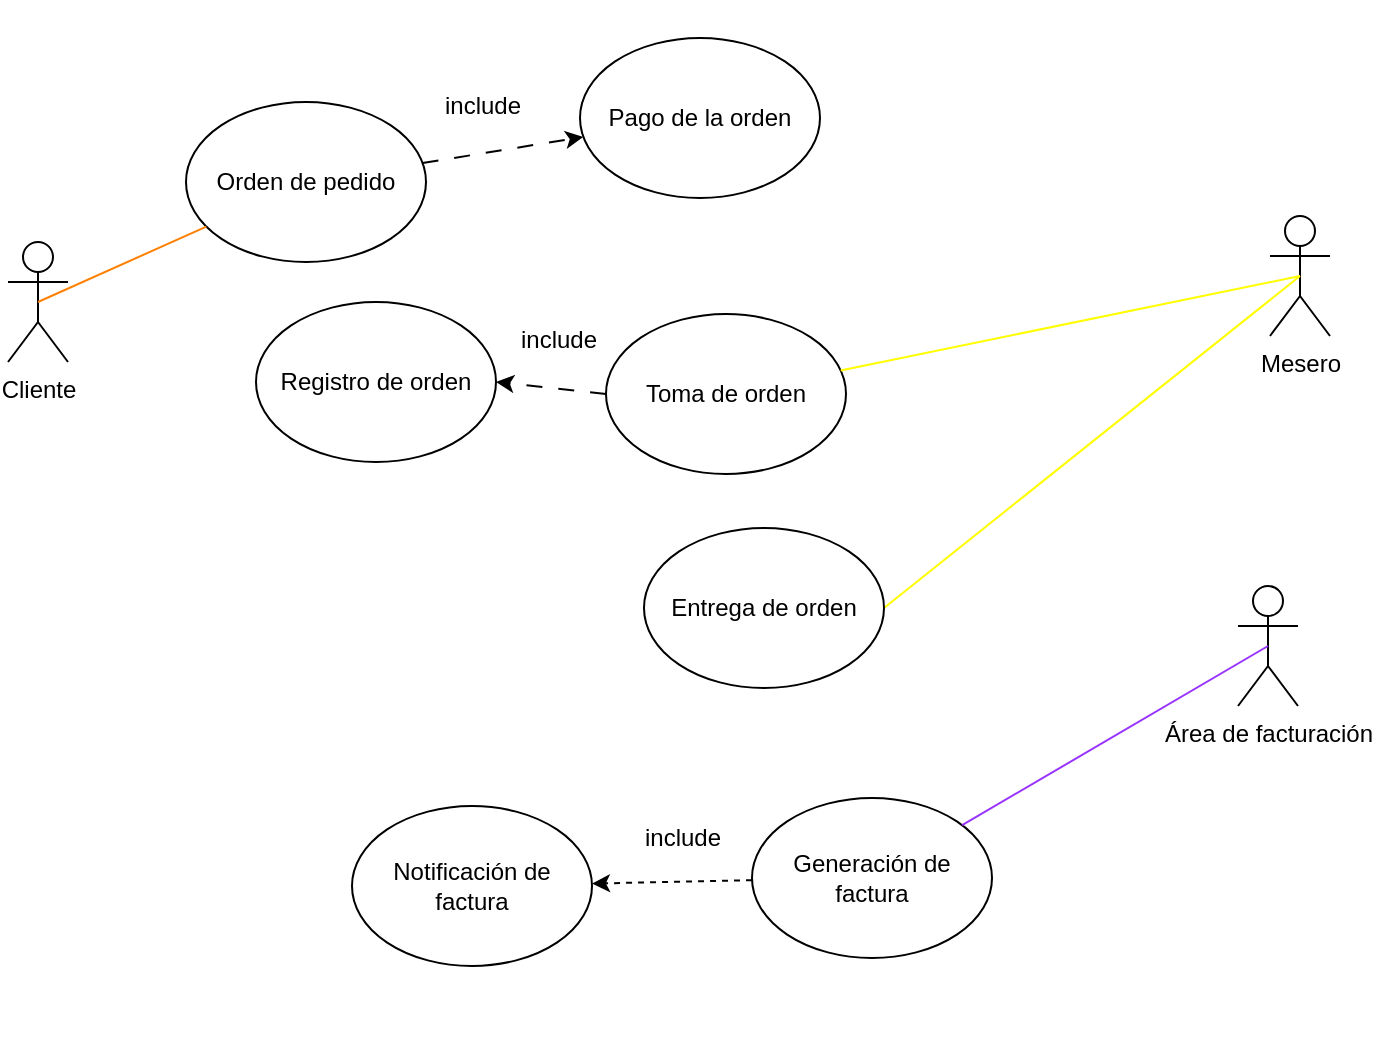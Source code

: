<mxfile version="24.1.0" type="device" pages="3">
  <diagram name="CasosDeUso" id="M7xr3wcyRH4fqapJd69M">
    <mxGraphModel dx="1050" dy="629" grid="0" gridSize="10" guides="1" tooltips="1" connect="1" arrows="1" fold="1" page="0" pageScale="1" pageWidth="827" pageHeight="1169" background="none" math="0" shadow="0">
      <root>
        <mxCell id="0" />
        <mxCell id="1" parent="0" />
        <mxCell id="8EH5IGFYuP0Oyn6NS1UA-30" value="" style="rounded=0;whiteSpace=wrap;html=1;fillColor=none;strokeColor=#FFFFFF;strokeWidth=4;" parent="1" vertex="1">
          <mxGeometry x="206" y="8" width="475" height="515" as="geometry" />
        </mxCell>
        <mxCell id="8EH5IGFYuP0Oyn6NS1UA-1" value="Registro de orden" style="ellipse;whiteSpace=wrap;html=1;" parent="1" vertex="1">
          <mxGeometry x="252" y="157" width="120" height="80" as="geometry" />
        </mxCell>
        <mxCell id="8EH5IGFYuP0Oyn6NS1UA-2" value="Toma de orden" style="ellipse;whiteSpace=wrap;html=1;" parent="1" vertex="1">
          <mxGeometry x="427" y="163" width="120" height="80" as="geometry" />
        </mxCell>
        <mxCell id="8EH5IGFYuP0Oyn6NS1UA-9" value="" style="rounded=0;orthogonalLoop=1;jettySize=auto;html=1;dashed=1;" parent="1" source="8EH5IGFYuP0Oyn6NS1UA-3" target="8EH5IGFYuP0Oyn6NS1UA-4" edge="1">
          <mxGeometry relative="1" as="geometry" />
        </mxCell>
        <mxCell id="8EH5IGFYuP0Oyn6NS1UA-3" value="Generación de factura" style="ellipse;whiteSpace=wrap;html=1;" parent="1" vertex="1">
          <mxGeometry x="500" y="405" width="120" height="80" as="geometry" />
        </mxCell>
        <mxCell id="8EH5IGFYuP0Oyn6NS1UA-4" value="Notificación de factura" style="ellipse;whiteSpace=wrap;html=1;" parent="1" vertex="1">
          <mxGeometry x="300" y="409" width="120" height="80" as="geometry" />
        </mxCell>
        <mxCell id="8EH5IGFYuP0Oyn6NS1UA-13" value="Cliente" style="shape=umlActor;verticalLabelPosition=bottom;verticalAlign=top;html=1;outlineConnect=0;" parent="1" vertex="1">
          <mxGeometry x="128" y="127" width="30" height="60" as="geometry" />
        </mxCell>
        <mxCell id="8EH5IGFYuP0Oyn6NS1UA-19" value="Mesero" style="shape=umlActor;verticalLabelPosition=bottom;verticalAlign=top;html=1;outlineConnect=0;" parent="1" vertex="1">
          <mxGeometry x="759" y="114" width="30" height="60" as="geometry" />
        </mxCell>
        <mxCell id="8EH5IGFYuP0Oyn6NS1UA-20" value="" style="endArrow=none;html=1;rounded=0;entryX=0.5;entryY=0.5;entryDx=0;entryDy=0;entryPerimeter=0;strokeColor=#FFFF00;" parent="1" source="8EH5IGFYuP0Oyn6NS1UA-2" target="8EH5IGFYuP0Oyn6NS1UA-19" edge="1">
          <mxGeometry width="50" height="50" relative="1" as="geometry">
            <mxPoint x="558" y="275" as="sourcePoint" />
            <mxPoint x="608" y="225" as="targetPoint" />
          </mxGeometry>
        </mxCell>
        <mxCell id="8EH5IGFYuP0Oyn6NS1UA-23" value="Área de facturación" style="shape=umlActor;verticalLabelPosition=bottom;verticalAlign=top;html=1;outlineConnect=0;" parent="1" vertex="1">
          <mxGeometry x="743" y="299" width="30" height="60" as="geometry" />
        </mxCell>
        <mxCell id="8EH5IGFYuP0Oyn6NS1UA-32" value="" style="endArrow=classic;html=1;rounded=0;dashed=1;dashPattern=8 8;exitX=0;exitY=0.5;exitDx=0;exitDy=0;entryX=1;entryY=0.5;entryDx=0;entryDy=0;" parent="1" source="8EH5IGFYuP0Oyn6NS1UA-2" target="8EH5IGFYuP0Oyn6NS1UA-1" edge="1">
          <mxGeometry width="50" height="50" relative="1" as="geometry">
            <mxPoint x="478" y="160" as="sourcePoint" />
            <mxPoint x="350.116" y="148.32" as="targetPoint" />
          </mxGeometry>
        </mxCell>
        <mxCell id="8EH5IGFYuP0Oyn6NS1UA-33" value="Orden de pedido" style="ellipse;whiteSpace=wrap;html=1;" parent="1" vertex="1">
          <mxGeometry x="217" y="57" width="120" height="80" as="geometry" />
        </mxCell>
        <mxCell id="EemuT5XTlh5xnBEi4JDt-3" value="Pago de la orden" style="ellipse;whiteSpace=wrap;html=1;" parent="1" vertex="1">
          <mxGeometry x="414" y="25" width="120" height="80" as="geometry" />
        </mxCell>
        <mxCell id="EemuT5XTlh5xnBEi4JDt-7" value="" style="endArrow=none;html=1;rounded=0;exitX=0.5;exitY=0.5;exitDx=0;exitDy=0;exitPerimeter=0;strokeColor=#FF8000;" parent="1" source="8EH5IGFYuP0Oyn6NS1UA-13" target="8EH5IGFYuP0Oyn6NS1UA-33" edge="1">
          <mxGeometry width="50" height="50" relative="1" as="geometry">
            <mxPoint x="33" y="167" as="sourcePoint" />
            <mxPoint x="281" y="258" as="targetPoint" />
          </mxGeometry>
        </mxCell>
        <mxCell id="EemuT5XTlh5xnBEi4JDt-9" value="" style="endArrow=none;html=1;rounded=0;entryX=0.5;entryY=0.5;entryDx=0;entryDy=0;entryPerimeter=0;strokeColor=#9933FF;" parent="1" source="8EH5IGFYuP0Oyn6NS1UA-3" target="8EH5IGFYuP0Oyn6NS1UA-23" edge="1">
          <mxGeometry width="50" height="50" relative="1" as="geometry">
            <mxPoint x="383" y="393" as="sourcePoint" />
            <mxPoint x="768" y="339" as="targetPoint" />
          </mxGeometry>
        </mxCell>
        <mxCell id="EemuT5XTlh5xnBEi4JDt-10" value="" style="endArrow=classic;html=1;rounded=0;dashed=1;dashPattern=8 8;" parent="1" source="8EH5IGFYuP0Oyn6NS1UA-33" target="EemuT5XTlh5xnBEi4JDt-3" edge="1">
          <mxGeometry width="50" height="50" relative="1" as="geometry">
            <mxPoint x="394" y="278" as="sourcePoint" />
            <mxPoint x="446" y="279" as="targetPoint" />
          </mxGeometry>
        </mxCell>
        <mxCell id="ghJok0T495TV72HKHVQO-1" value="" style="endArrow=none;html=1;rounded=0;entryX=0.5;entryY=0.5;entryDx=0;entryDy=0;entryPerimeter=0;strokeColor=#FFFF00;exitX=1;exitY=0.5;exitDx=0;exitDy=0;" parent="1" source="JSY6znA_VenreNKL_Xk7-1" target="8EH5IGFYuP0Oyn6NS1UA-19" edge="1">
          <mxGeometry width="50" height="50" relative="1" as="geometry">
            <mxPoint x="556" y="257" as="sourcePoint" />
            <mxPoint x="784" y="154" as="targetPoint" />
          </mxGeometry>
        </mxCell>
        <mxCell id="ubxx2xAviYEVsf6ttLy--1" value="include" style="text;html=1;align=center;verticalAlign=middle;resizable=0;points=[];autosize=1;strokeColor=none;fillColor=none;" parent="1" vertex="1">
          <mxGeometry x="337" y="46" width="55" height="26" as="geometry" />
        </mxCell>
        <mxCell id="ubxx2xAviYEVsf6ttLy--10" value="include" style="text;html=1;align=center;verticalAlign=middle;resizable=0;points=[];autosize=1;strokeColor=none;fillColor=none;" parent="1" vertex="1">
          <mxGeometry x="437" y="412" width="55" height="26" as="geometry" />
        </mxCell>
        <mxCell id="JSY6znA_VenreNKL_Xk7-1" value="Entrega de orden" style="ellipse;whiteSpace=wrap;html=1;" parent="1" vertex="1">
          <mxGeometry x="446" y="270" width="120" height="80" as="geometry" />
        </mxCell>
        <mxCell id="XfkK6qUMOFtFPnjG5ICN-1" value="include" style="text;html=1;align=center;verticalAlign=middle;resizable=0;points=[];autosize=1;strokeColor=none;fillColor=none;" vertex="1" parent="1">
          <mxGeometry x="375" y="163" width="55" height="26" as="geometry" />
        </mxCell>
      </root>
    </mxGraphModel>
  </diagram>
  <diagram id="-bg8EbSSZk-wTPE3BFo6" name="Actividad">
    <mxGraphModel dx="1450" dy="629" grid="0" gridSize="10" guides="1" tooltips="1" connect="1" arrows="1" fold="1" page="0" pageScale="1" pageWidth="1169" pageHeight="827" math="0" shadow="0">
      <root>
        <mxCell id="0" />
        <mxCell id="1" parent="0" />
        <mxCell id="DEKgCuAefPtDbF7lHRT2-7" value="" style="rounded=0;whiteSpace=wrap;html=1;labelBackgroundColor=none;" parent="1" vertex="1">
          <mxGeometry x="324" y="62" width="168" height="1209" as="geometry" />
        </mxCell>
        <mxCell id="DEKgCuAefPtDbF7lHRT2-2" value="" style="rounded=0;whiteSpace=wrap;html=1;labelBackgroundColor=none;" parent="1" vertex="1">
          <mxGeometry x="156" y="62" width="168" height="1209" as="geometry" />
        </mxCell>
        <mxCell id="DEKgCuAefPtDbF7lHRT2-1" value="" style="rounded=0;whiteSpace=wrap;html=1;labelBackgroundColor=none;" parent="1" vertex="1">
          <mxGeometry x="-12" y="62" width="168" height="1209" as="geometry" />
        </mxCell>
        <mxCell id="HawwJjXSaqNLG4ZX-L9v-1" value="Cliente" style="shape=umlActor;verticalLabelPosition=bottom;verticalAlign=top;html=1;outlineConnect=0;align=center;fontSize=15;" parent="1" vertex="1">
          <mxGeometry x="63" y="80" width="30" height="60" as="geometry" />
        </mxCell>
        <mxCell id="HawwJjXSaqNLG4ZX-L9v-2" value="Empleado" style="shape=umlActor;verticalLabelPosition=bottom;verticalAlign=top;html=1;outlineConnect=0;align=center;fontSize=15;" parent="1" vertex="1">
          <mxGeometry x="225" y="80" width="30" height="60" as="geometry" />
        </mxCell>
        <mxCell id="HawwJjXSaqNLG4ZX-L9v-5" value="Ordena un pedido" style="rounded=0;whiteSpace=wrap;html=1;fontSize=15;align=center;" parent="1" vertex="1">
          <mxGeometry x="26.5" y="269" width="103" height="48" as="geometry" />
        </mxCell>
        <mxCell id="HawwJjXSaqNLG4ZX-L9v-10" value="" style="endArrow=classic;html=1;rounded=0;entryX=0.5;entryY=0;entryDx=0;entryDy=0;exitX=0.499;exitY=1.035;exitDx=0;exitDy=0;exitPerimeter=0;align=center;edgeStyle=orthogonalEdgeStyle;fontSize=15;" parent="1" source="HawwJjXSaqNLG4ZX-L9v-5" target="BiClbTwsQ1hXXa7gSCtD-1" edge="1">
          <mxGeometry width="50" height="50" relative="1" as="geometry">
            <mxPoint x="7" y="402" as="sourcePoint" />
            <mxPoint x="57" y="352" as="targetPoint" />
            <Array as="points">
              <mxPoint x="78" y="341" />
              <mxPoint x="251" y="341" />
            </Array>
          </mxGeometry>
        </mxCell>
        <mxCell id="HawwJjXSaqNLG4ZX-L9v-12" value="Inicio" style="ellipse;whiteSpace=wrap;html=1;align=center;fontSize=15;" parent="1" vertex="1">
          <mxGeometry x="43.21" y="196" width="65.58" height="47" as="geometry" />
        </mxCell>
        <mxCell id="HawwJjXSaqNLG4ZX-L9v-13" value="" style="endArrow=classic;html=1;rounded=0;entryX=0.481;entryY=0.006;entryDx=0;entryDy=0;entryPerimeter=0;exitX=0.51;exitY=1.034;exitDx=0;exitDy=0;exitPerimeter=0;align=center;fontSize=15;" parent="1" source="HawwJjXSaqNLG4ZX-L9v-12" target="HawwJjXSaqNLG4ZX-L9v-5" edge="1">
          <mxGeometry width="50" height="50" relative="1" as="geometry">
            <mxPoint x="89" y="338" as="sourcePoint" />
            <mxPoint x="89" y="370" as="targetPoint" />
          </mxGeometry>
        </mxCell>
        <mxCell id="BiClbTwsQ1hXXa7gSCtD-1" value="Toma la orden del cliente" style="rounded=0;whiteSpace=wrap;html=1;fontSize=15;align=center;" parent="1" vertex="1">
          <mxGeometry x="181" y="372" width="139.5" height="53" as="geometry" />
        </mxCell>
        <mxCell id="xvkjPii-5fU7fH1WjLS0-1" value="Realiza el pago de la orden" style="rounded=0;whiteSpace=wrap;html=1;fontSize=15;align=center;" parent="1" vertex="1">
          <mxGeometry x="2.25" y="485" width="139.5" height="53.5" as="geometry" />
        </mxCell>
        <mxCell id="xvkjPii-5fU7fH1WjLS0-2" value="" style="endArrow=classic;html=1;rounded=0;entryX=0.5;entryY=0;entryDx=0;entryDy=0;exitX=0.5;exitY=1;exitDx=0;exitDy=0;align=center;edgeStyle=orthogonalEdgeStyle;fontSize=15;" parent="1" source="BiClbTwsQ1hXXa7gSCtD-1" target="xvkjPii-5fU7fH1WjLS0-1" edge="1">
          <mxGeometry width="50" height="50" relative="1" as="geometry">
            <mxPoint x="88" y="328" as="sourcePoint" />
            <mxPoint x="251" y="384" as="targetPoint" />
          </mxGeometry>
        </mxCell>
        <mxCell id="D7wbWra9kauXvtd11d8C-1" value="Registra la orden en el sistema" style="rounded=0;whiteSpace=wrap;html=1;fontSize=15;align=center;" parent="1" vertex="1">
          <mxGeometry x="173.5" y="586" width="139.5" height="49.5" as="geometry" />
        </mxCell>
        <mxCell id="D7wbWra9kauXvtd11d8C-2" value="" style="endArrow=classic;html=1;rounded=0;entryX=0.5;entryY=0;entryDx=0;entryDy=0;exitX=0.5;exitY=1;exitDx=0;exitDy=0;align=center;edgeStyle=orthogonalEdgeStyle;fontSize=15;" parent="1" source="xvkjPii-5fU7fH1WjLS0-1" target="D7wbWra9kauXvtd11d8C-1" edge="1">
          <mxGeometry width="50" height="50" relative="1" as="geometry">
            <mxPoint x="251" y="422" as="sourcePoint" />
            <mxPoint x="86" y="464" as="targetPoint" />
          </mxGeometry>
        </mxCell>
        <mxCell id="O5jPrnbELdZbt1K0ptQS-1" value="Genera la factura" style="rounded=0;whiteSpace=wrap;html=1;fontSize=15;align=center;" parent="1" vertex="1">
          <mxGeometry x="343" y="711" width="139.5" height="38.5" as="geometry" />
        </mxCell>
        <mxCell id="xaGqrmXuIJB6IrG0UZe_-1" value="" style="endArrow=classic;html=1;rounded=0;entryX=0.5;entryY=0;entryDx=0;entryDy=0;exitX=0.5;exitY=1;exitDx=0;exitDy=0;align=center;edgeStyle=orthogonalEdgeStyle;fontSize=15;" parent="1" source="D7wbWra9kauXvtd11d8C-1" target="O5jPrnbELdZbt1K0ptQS-1" edge="1">
          <mxGeometry width="50" height="50" relative="1" as="geometry">
            <mxPoint x="86" y="503" as="sourcePoint" />
            <mxPoint x="251" y="545" as="targetPoint" />
          </mxGeometry>
        </mxCell>
        <mxCell id="xaGqrmXuIJB6IrG0UZe_-2" value="" style="endArrow=classic;html=1;rounded=0;exitX=0.5;exitY=1;exitDx=0;exitDy=0;align=center;edgeStyle=orthogonalEdgeStyle;entryX=0.5;entryY=0;entryDx=0;entryDy=0;fontSize=15;" parent="1" source="O5jPrnbELdZbt1K0ptQS-1" target="xaGqrmXuIJB6IrG0UZe_-3" edge="1">
          <mxGeometry width="50" height="50" relative="1" as="geometry">
            <mxPoint x="251" y="584" as="sourcePoint" />
            <mxPoint x="543" y="703" as="targetPoint" />
          </mxGeometry>
        </mxCell>
        <mxCell id="xaGqrmXuIJB6IrG0UZe_-3" value="Recibe la factura por correo electrónico" style="rounded=0;whiteSpace=wrap;html=1;fontSize=15;align=center;" parent="1" vertex="1">
          <mxGeometry x="2.5" y="797" width="139.5" height="68.5" as="geometry" />
        </mxCell>
        <mxCell id="718BlRoZji5p5p7A8KLT-3" value="" style="endArrow=classic;html=1;rounded=0;exitX=0.5;exitY=1;exitDx=0;exitDy=0;align=center;edgeStyle=orthogonalEdgeStyle;entryX=0.5;entryY=0;entryDx=0;entryDy=0;fontSize=15;" parent="1" source="xaGqrmXuIJB6IrG0UZe_-3" target="vk_D2eKc7GZDCCosbuAC-1" edge="1">
          <mxGeometry width="50" height="50" relative="1" as="geometry">
            <mxPoint x="920.75" y="752.5" as="sourcePoint" />
            <mxPoint x="574.5" y="807" as="targetPoint" />
          </mxGeometry>
        </mxCell>
        <mxCell id="vk_D2eKc7GZDCCosbuAC-1" value="Recibe la notificación de orden lista para ser entregada&lt;div style=&quot;font-size: 15px;&quot;&gt;&lt;br style=&quot;font-size: 15px;&quot;&gt;&lt;/div&gt;&lt;div style=&quot;font-size: 15px;&quot;&gt;Entrega la orden al cliente&lt;/div&gt;" style="rounded=0;whiteSpace=wrap;html=1;fontSize=15;align=left;" parent="1" vertex="1">
          <mxGeometry x="167" y="903" width="146" height="142" as="geometry" />
        </mxCell>
        <mxCell id="vk_D2eKc7GZDCCosbuAC-3" value="Recibe la orden" style="rounded=0;whiteSpace=wrap;html=1;fontSize=15;align=center;" parent="1" vertex="1">
          <mxGeometry x="-7" y="1098" width="149" height="44" as="geometry" />
        </mxCell>
        <mxCell id="vk_D2eKc7GZDCCosbuAC-4" value="" style="endArrow=classic;html=1;rounded=0;exitX=0.5;exitY=1;exitDx=0;exitDy=0;align=center;edgeStyle=orthogonalEdgeStyle;entryX=0.5;entryY=0;entryDx=0;entryDy=0;fontSize=15;" parent="1" source="vk_D2eKc7GZDCCosbuAC-1" target="vk_D2eKc7GZDCCosbuAC-3" edge="1">
          <mxGeometry width="50" height="50" relative="1" as="geometry">
            <mxPoint x="43.21" y="1080" as="sourcePoint" />
            <mxPoint x="1027.96" y="1127.5" as="targetPoint" />
          </mxGeometry>
        </mxCell>
        <mxCell id="vk_D2eKc7GZDCCosbuAC-5" value="Inicio" style="ellipse;whiteSpace=wrap;html=1;align=center;fontSize=15;" parent="1" vertex="1">
          <mxGeometry x="34.71" y="1186" width="65.58" height="47" as="geometry" />
        </mxCell>
        <mxCell id="vk_D2eKc7GZDCCosbuAC-6" value="" style="endArrow=classic;html=1;rounded=0;exitX=0.5;exitY=1;exitDx=0;exitDy=0;align=center;edgeStyle=orthogonalEdgeStyle;entryX=0.5;entryY=0;entryDx=0;entryDy=0;fontSize=15;" parent="1" source="vk_D2eKc7GZDCCosbuAC-3" target="vk_D2eKc7GZDCCosbuAC-5" edge="1">
          <mxGeometry width="50" height="50" relative="1" as="geometry">
            <mxPoint x="246" y="1044" as="sourcePoint" />
            <mxPoint x="78" y="1108" as="targetPoint" />
          </mxGeometry>
        </mxCell>
        <mxCell id="DEKgCuAefPtDbF7lHRT2-6" value="Area de facturación" style="shape=umlActor;verticalLabelPosition=bottom;verticalAlign=top;html=1;outlineConnect=0;align=center;fontSize=15;" parent="1" vertex="1">
          <mxGeometry x="402" y="80" width="30" height="60" as="geometry" />
        </mxCell>
      </root>
    </mxGraphModel>
  </diagram>
  <diagram id="LtLmhWDH3AjJUgsN26qJ" name="Fishbone">
    <mxGraphModel dx="1505" dy="662" grid="0" gridSize="10" guides="1" tooltips="1" connect="1" arrows="1" fold="1" page="0" pageScale="1" pageWidth="1169" pageHeight="827" math="0" shadow="0">
      <root>
        <mxCell id="0" />
        <mxCell id="1" parent="0" />
        <mxCell id="f-u8kLZKbLNunlwttWpa-1" value="Toma de Orden" style="whiteSpace=wrap;strokeWidth=2;fontSize=14;fontFamily=Verdana;fontStyle=1" parent="1" vertex="1">
          <mxGeometry x="151.27" y="157" width="132.46" height="60" as="geometry" />
        </mxCell>
        <mxCell id="f-u8kLZKbLNunlwttWpa-2" value="Registro de Orden" style="whiteSpace=wrap;strokeWidth=2;fontSize=14;fontFamily=Verdana;fontStyle=1" parent="1" vertex="1">
          <mxGeometry x="9.998" y="552" width="120" height="60" as="geometry" />
        </mxCell>
        <mxCell id="f-u8kLZKbLNunlwttWpa-3" value="Servicio Al Cliente" style="whiteSpace=wrap;strokeWidth=3;fontSize=13;fontFamily=Verdana;" parent="1" vertex="1">
          <mxGeometry x="1045" y="350" width="120" height="60" as="geometry" />
        </mxCell>
        <mxCell id="f-u8kLZKbLNunlwttWpa-4" value="" style="edgeStyle=none;strokeWidth=4;fontSize=13;fontFamily=Verdana;" parent="1" target="f-u8kLZKbLNunlwttWpa-3" edge="1">
          <mxGeometry width="100" height="100" relative="1" as="geometry">
            <mxPoint x="209" y="376" as="sourcePoint" />
            <mxPoint x="329" y="326" as="targetPoint" />
          </mxGeometry>
        </mxCell>
        <mxCell id="f-u8kLZKbLNunlwttWpa-5" value="" style="edgeStyle=none;exitX=0.5;exitY=1;strokeWidth=3;fontSize=13;fontFamily=Verdana;" parent="1" source="f-u8kLZKbLNunlwttWpa-1" edge="1">
          <mxGeometry width="100" height="100" relative="1" as="geometry">
            <mxPoint x="282.728" y="281" as="sourcePoint" />
            <mxPoint x="313" y="373" as="targetPoint" />
          </mxGeometry>
        </mxCell>
        <mxCell id="f-u8kLZKbLNunlwttWpa-6" value="" style="edgeStyle=none;exitX=0.503;exitY=-0.012;strokeWidth=3;exitDx=0;exitDy=0;exitPerimeter=0;fontSize=13;fontFamily=Verdana;" parent="1" source="f-u8kLZKbLNunlwttWpa-2" edge="1">
          <mxGeometry width="100" height="100" relative="1" as="geometry">
            <mxPoint x="299.458" y="498" as="sourcePoint" />
            <mxPoint x="311" y="381" as="targetPoint" />
          </mxGeometry>
        </mxCell>
        <mxCell id="f-u8kLZKbLNunlwttWpa-7" value="" style="edgeStyle=none;endArrow=none;strokeWidth=2;fontSize=13;fontFamily=Verdana;" parent="1" source="f-u8kLZKbLNunlwttWpa-12" edge="1">
          <mxGeometry width="100" height="100" relative="1" as="geometry">
            <mxPoint x="42.248" y="261.47" as="sourcePoint" />
            <mxPoint x="241" y="257" as="targetPoint" />
          </mxGeometry>
        </mxCell>
        <mxCell id="f-u8kLZKbLNunlwttWpa-9" value="" style="edgeStyle=none;endArrow=none;strokeWidth=2;exitX=1.047;exitY=0.452;exitDx=0;exitDy=0;exitPerimeter=0;fontSize=13;fontFamily=Verdana;" parent="1" source="f-u8kLZKbLNunlwttWpa-13" edge="1">
          <mxGeometry width="100" height="100" relative="1" as="geometry">
            <mxPoint x="26.997" y="513.26" as="sourcePoint" />
            <mxPoint x="177" y="478" as="targetPoint" />
          </mxGeometry>
        </mxCell>
        <mxCell id="f-u8kLZKbLNunlwttWpa-11" value="" style="edgeStyle=none;endArrow=none;exitX=0.512;exitY=-0.13;exitDx=0;exitDy=0;exitPerimeter=0;fontSize=13;fontFamily=Verdana;" parent="1" source="f-u8kLZKbLNunlwttWpa-14" edge="1">
          <mxGeometry width="100" height="100" relative="1" as="geometry">
            <mxPoint x="20.285" y="280.672" as="sourcePoint" />
            <mxPoint x="176.73" y="259" as="targetPoint" />
          </mxGeometry>
        </mxCell>
        <mxCell id="f-u8kLZKbLNunlwttWpa-12" value="Capturar detalles&#xa;de la orden" style="text;spacingTop=-5;fontSize=13;align=center;verticalAlign=middle;points=[];fontStyle=1;fontFamily=Verdana;" parent="1" vertex="1">
          <mxGeometry x="10.0" y="242" width="131.46" height="38" as="geometry" />
        </mxCell>
        <mxCell id="f-u8kLZKbLNunlwttWpa-13" value="Registro de Orden" style="text;spacingTop=-5;fontSize=13;align=center;verticalAlign=middle;points=[];fontStyle=1;fontFamily=Verdana;" parent="1" vertex="1">
          <mxGeometry x="-119.46" y="460.5" width="151.46" height="25" as="geometry" />
        </mxCell>
        <mxCell id="f-u8kLZKbLNunlwttWpa-14" value="Asignar mesa y área&#xa;al cliente" style="text;spacingTop=-5;fontSize=13;align=center;verticalAlign=middle;points=[];fontFamily=Verdana;" parent="1" vertex="1">
          <mxGeometry x="106" y="294" width="150.73" height="44" as="geometry" />
        </mxCell>
        <mxCell id="f-u8kLZKbLNunlwttWpa-17" value="Facturación" style="whiteSpace=wrap;strokeWidth=2;fontSize=14;fontFamily=Verdana;fontStyle=1" parent="1" vertex="1">
          <mxGeometry x="444" y="191.0" width="120" height="60" as="geometry" />
        </mxCell>
        <mxCell id="f-u8kLZKbLNunlwttWpa-18" value="" style="edgeStyle=none;exitX=0.5;exitY=1;strokeWidth=3;fontSize=13;fontFamily=Verdana;" parent="1" source="f-u8kLZKbLNunlwttWpa-17" edge="1">
          <mxGeometry width="100" height="100" relative="1" as="geometry">
            <mxPoint x="600" y="295.0" as="sourcePoint" />
            <mxPoint x="536" y="376" as="targetPoint" />
          </mxGeometry>
        </mxCell>
        <mxCell id="f-u8kLZKbLNunlwttWpa-19" value="" style="edgeStyle=none;exitX=0.493;exitY=0.002;strokeWidth=3;exitDx=0;exitDy=0;exitPerimeter=0;fontSize=13;fontFamily=Verdana;" parent="1" source="f-u8kLZKbLNunlwttWpa-37" edge="1">
          <mxGeometry width="100" height="100" relative="1" as="geometry">
            <mxPoint x="758.0" y="500.0" as="sourcePoint" />
            <mxPoint x="818" y="380.0" as="targetPoint" />
          </mxGeometry>
        </mxCell>
        <mxCell id="f-u8kLZKbLNunlwttWpa-20" value="" style="edgeStyle=none;endArrow=none;strokeWidth=2;exitX=1.032;exitY=0.507;exitDx=0;exitDy=0;exitPerimeter=0;entryX=-0.069;entryY=0.511;entryDx=0;entryDy=0;entryPerimeter=0;fontSize=13;fontFamily=Verdana;" parent="1" source="f-u8kLZKbLNunlwttWpa-23" target="f-u8kLZKbLNunlwttWpa-26" edge="1">
          <mxGeometry width="100" height="100" relative="1" as="geometry">
            <mxPoint x="499.0" y="285.0" as="sourcePoint" />
            <mxPoint x="606" y="290" as="targetPoint" />
          </mxGeometry>
        </mxCell>
        <mxCell id="f-u8kLZKbLNunlwttWpa-23" value="Calcular total&#xa;de la orden" style="text;spacingTop=-5;fontSize=13;align=center;verticalAlign=middle;points=[];fontStyle=1;fontFamily=Verdana;" parent="1" vertex="1">
          <mxGeometry x="352" y="267" width="100" height="38" as="geometry" />
        </mxCell>
        <mxCell id="f-u8kLZKbLNunlwttWpa-26" value="Generar factura" style="text;spacingTop=-5;fontSize=13;align=center;verticalAlign=middle;points=[];fontStyle=1;fontFamily=Verdana;" parent="1" vertex="1">
          <mxGeometry x="568" y="275" width="115" height="22" as="geometry" />
        </mxCell>
        <mxCell id="f-u8kLZKbLNunlwttWpa-31" value="" style="edgeStyle=none;endArrow=none;exitX=0.486;exitY=1.139;exitDx=0;exitDy=0;exitPerimeter=0;fontSize=13;fontFamily=Verdana;" parent="1" source="f-u8kLZKbLNunlwttWpa-32" edge="1">
          <mxGeometry width="100" height="100" relative="1" as="geometry">
            <mxPoint x="17.948" y="538.5" as="sourcePoint" />
            <mxPoint x="142" y="474" as="targetPoint" />
          </mxGeometry>
        </mxCell>
        <mxCell id="f-u8kLZKbLNunlwttWpa-32" value="Guardar detalles de&#xa;la orden en el sistema" style="text;spacingTop=-5;fontSize=13;align=center;verticalAlign=middle;points=[];fontFamily=Verdana;" parent="1" vertex="1">
          <mxGeometry x="32" y="401" width="144" height="36" as="geometry" />
        </mxCell>
        <mxCell id="f-u8kLZKbLNunlwttWpa-37" value="Notificaciones" style="whiteSpace=wrap;strokeWidth=2;fontSize=14;fontFamily=Verdana;fontStyle=1" parent="1" vertex="1">
          <mxGeometry x="494" y="570.5" width="120" height="60" as="geometry" />
        </mxCell>
        <mxCell id="AFQ0ZIfKeyaH-kGczsP7-7" value="Enviar factura al&#xa;cliente por&#xa;correo electrónico" style="text;spacingTop=-5;fontSize=13;align=center;verticalAlign=middle;points=[];fontFamily=Verdana;" vertex="1" parent="1">
          <mxGeometry x="420" y="497.5" width="138" height="52" as="geometry" />
        </mxCell>
        <mxCell id="AFQ0ZIfKeyaH-kGczsP7-8" value="" style="edgeStyle=none;endArrow=none;exitX=0.48;exitY=-0.049;exitDx=0;exitDy=0;exitPerimeter=0;fontSize=13;fontFamily=Verdana;" edge="1" parent="1" source="AFQ0ZIfKeyaH-kGczsP7-7">
          <mxGeometry width="100" height="100" relative="1" as="geometry">
            <mxPoint x="733.0" y="460.5" as="sourcePoint" />
            <mxPoint x="565" y="477.5" as="targetPoint" />
          </mxGeometry>
        </mxCell>
        <mxCell id="AFQ0ZIfKeyaH-kGczsP7-9" value="Notificación&#xa;al Cliente" style="text;spacingTop=-5;fontSize=13;align=center;verticalAlign=middle;points=[];fontStyle=1;fontFamily=Verdana;" vertex="1" parent="1">
          <mxGeometry x="358" y="454" width="107" height="38" as="geometry" />
        </mxCell>
        <mxCell id="AFQ0ZIfKeyaH-kGczsP7-10" value="" style="edgeStyle=none;endArrow=none;strokeWidth=2;fontSize=13;fontFamily=Verdana;entryX=-0.007;entryY=0.513;entryDx=0;entryDy=0;entryPerimeter=0;exitX=1.042;exitY=0.528;exitDx=0;exitDy=0;exitPerimeter=0;" edge="1" parent="1" source="AFQ0ZIfKeyaH-kGczsP7-9" target="AFQ0ZIfKeyaH-kGczsP7-13">
          <mxGeometry width="100" height="100" relative="1" as="geometry">
            <mxPoint x="488" y="453" as="sourcePoint" />
            <mxPoint x="632.74" y="475.5" as="targetPoint" />
          </mxGeometry>
        </mxCell>
        <mxCell id="AFQ0ZIfKeyaH-kGczsP7-11" value="Enviar estado de orden&#xa;lista para ser entregada" style="text;spacingTop=-5;fontSize=13;align=center;verticalAlign=middle;points=[];fontFamily=Verdana;" vertex="1" parent="1">
          <mxGeometry x="651" y="507.5" width="170" height="52" as="geometry" />
        </mxCell>
        <mxCell id="AFQ0ZIfKeyaH-kGczsP7-12" value="" style="edgeStyle=none;endArrow=none;exitX=0.48;exitY=-0.049;exitDx=0;exitDy=0;exitPerimeter=0;fontSize=13;fontFamily=Verdana;" edge="1" parent="1" source="AFQ0ZIfKeyaH-kGczsP7-11">
          <mxGeometry width="100" height="100" relative="1" as="geometry">
            <mxPoint x="1052" y="498.5" as="sourcePoint" />
            <mxPoint x="712" y="481" as="targetPoint" />
          </mxGeometry>
        </mxCell>
        <mxCell id="AFQ0ZIfKeyaH-kGczsP7-13" value="Notificación al Mesero" style="text;spacingTop=-5;fontSize=13;align=center;verticalAlign=middle;points=[];fontStyle=1;fontFamily=Verdana;" vertex="1" parent="1">
          <mxGeometry x="795" y="464" width="183" height="38" as="geometry" />
        </mxCell>
        <mxCell id="AFQ0ZIfKeyaH-kGczsP7-15" value="Pago de Orden" style="whiteSpace=wrap;strokeWidth=2;fontSize=14;fontFamily=Verdana;fontStyle=1" vertex="1" parent="1">
          <mxGeometry x="744" y="172.0" width="120" height="60" as="geometry" />
        </mxCell>
        <mxCell id="AFQ0ZIfKeyaH-kGczsP7-16" value="" style="edgeStyle=none;endArrow=none;strokeWidth=2;fontSize=13;fontFamily=Verdana;exitX=-0.033;exitY=0.45;exitDx=0;exitDy=0;exitPerimeter=0;" edge="1" parent="1">
          <mxGeometry width="100" height="100" relative="1" as="geometry">
            <mxPoint x="999" y="273" as="sourcePoint" />
            <mxPoint x="824" y="268" as="targetPoint" />
          </mxGeometry>
        </mxCell>
        <mxCell id="AFQ0ZIfKeyaH-kGczsP7-19" value="Generar comprobante&#xa;de pago" style="text;spacingTop=-5;fontSize=13;align=center;verticalAlign=middle;points=[];fontFamily=Verdana;" vertex="1" parent="1">
          <mxGeometry x="864" y="305" width="159" height="42" as="geometry" />
        </mxCell>
        <mxCell id="AFQ0ZIfKeyaH-kGczsP7-20" value="" style="edgeStyle=none;endArrow=none;fontSize=13;fontFamily=Verdana;exitX=0.508;exitY=-0.012;exitDx=0;exitDy=0;exitPerimeter=0;" edge="1" parent="1" source="AFQ0ZIfKeyaH-kGczsP7-19">
          <mxGeometry width="100" height="100" relative="1" as="geometry">
            <mxPoint x="918" y="310" as="sourcePoint" />
            <mxPoint x="891" y="272" as="targetPoint" />
          </mxGeometry>
        </mxCell>
        <mxCell id="AFQ0ZIfKeyaH-kGczsP7-21" value="" style="edgeStyle=none;exitX=0.5;exitY=1;strokeWidth=3;fontSize=13;fontFamily=Verdana;exitDx=0;exitDy=0;" edge="1" parent="1" source="AFQ0ZIfKeyaH-kGczsP7-15">
          <mxGeometry width="100" height="100" relative="1" as="geometry">
            <mxPoint x="514" y="261" as="sourcePoint" />
            <mxPoint x="880" y="382" as="targetPoint" />
          </mxGeometry>
        </mxCell>
        <mxCell id="AFQ0ZIfKeyaH-kGczsP7-23" value="Procesar pago" style="text;spacingTop=-5;fontSize=13;align=center;verticalAlign=middle;points=[];fontStyle=1;fontFamily=Verdana;" vertex="1" parent="1">
          <mxGeometry x="1006" y="264" width="115" height="22" as="geometry" />
        </mxCell>
      </root>
    </mxGraphModel>
  </diagram>
</mxfile>

